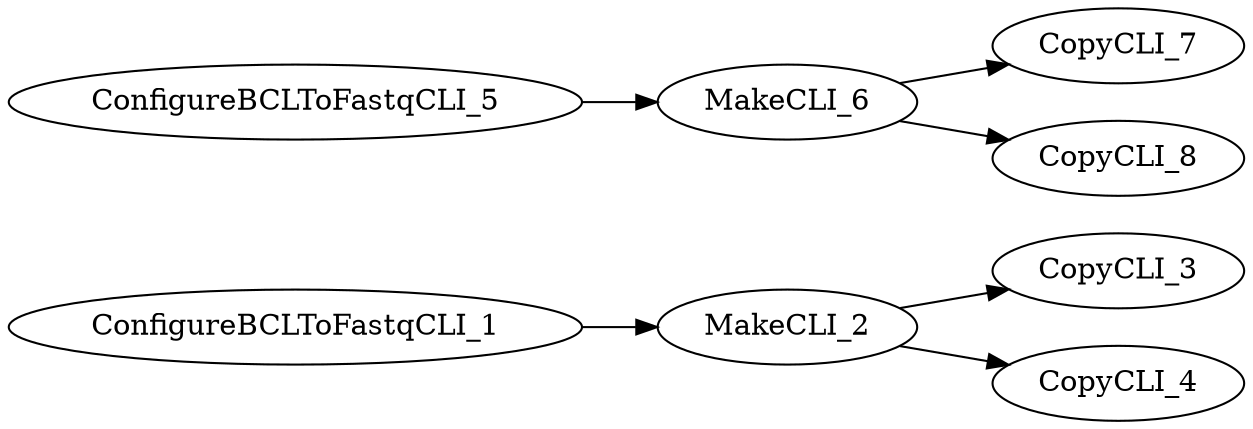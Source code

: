 digraph G {
rankdir=LR;
  ConfigureBCLToFastqCLI_1 [ label="ConfigureBCLToFastqCLI_1" ];
  MakeCLI_2 [ label="MakeCLI_2" ];
  CopyCLI_3 [ label="CopyCLI_3" ];
  CopyCLI_4 [ label="CopyCLI_4" ];
  ConfigureBCLToFastqCLI_5 [ label="ConfigureBCLToFastqCLI_5" ];
  MakeCLI_6 [ label="MakeCLI_6" ];
  CopyCLI_7 [ label="CopyCLI_7" ];
  CopyCLI_8 [ label="CopyCLI_8" ];
  ConfigureBCLToFastqCLI_1 -> MakeCLI_2;
  MakeCLI_2 -> CopyCLI_3;
  MakeCLI_2 -> CopyCLI_4;
  ConfigureBCLToFastqCLI_5 -> MakeCLI_6;
  MakeCLI_6 -> CopyCLI_7;
  MakeCLI_6 -> CopyCLI_8;
}
